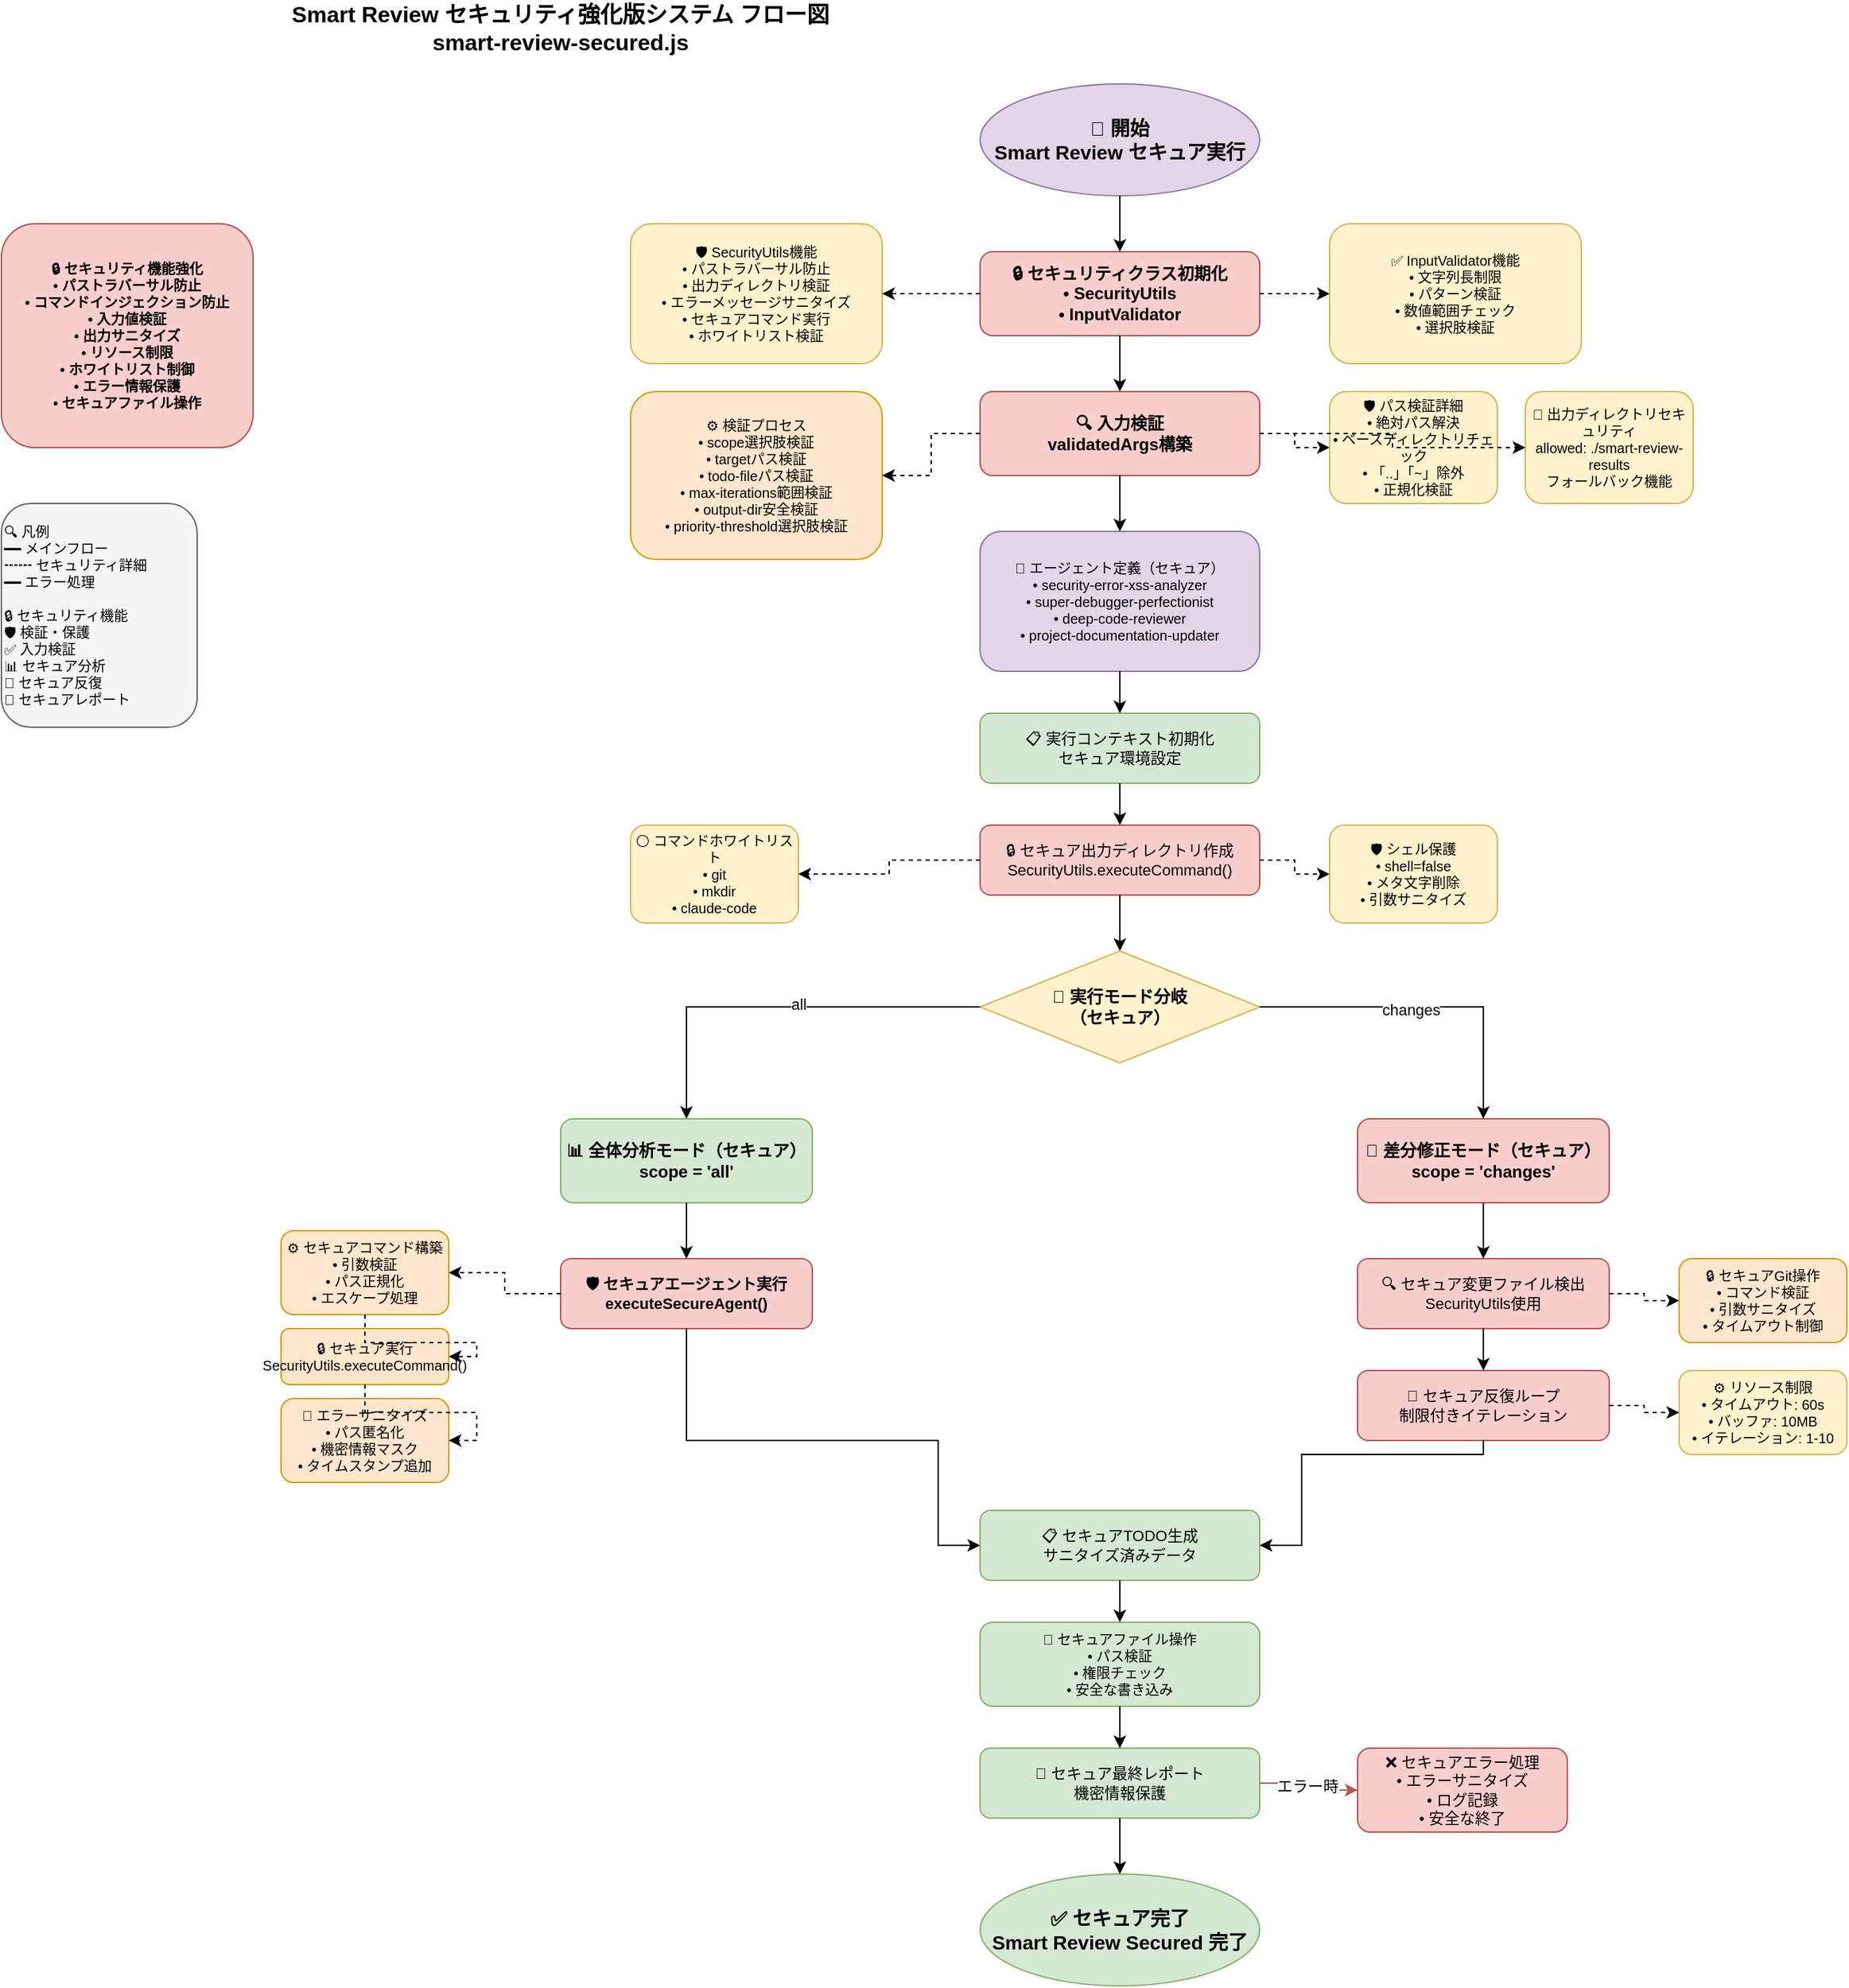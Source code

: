 <mxfile version="24.7.8" type="device">
  <diagram name="smart-review-secured-flow" id="smart-review-secured-flow">
    <mxGraphModel dx="1422" dy="754" grid="1" gridSize="10" guides="1" tooltips="1" connect="1" arrows="1" fold="1" page="1" pageScale="1" pageWidth="1654" pageHeight="2400" math="0" shadow="0">
      <root>
        <mxCell id="0" />
        <mxCell id="1" parent="0" />
        
        <!-- Title -->
        <mxCell id="title" value="Smart Review セキュリティ強化版システム フロー図&#xa;smart-review-secured.js" style="text;html=1;align=center;verticalAlign=middle;whiteSpace=wrap;fontSize=16;fontStyle=1;fontColor=#000000" vertex="1" parent="1">
          <mxGeometry x="200" y="40" width="500" height="40" as="geometry" />
        </mxCell>
        
        <!-- Start -->
        <mxCell id="start" value="🚀 開始&#xa;Smart Review セキュア実行" style="ellipse;whiteSpace=wrap;html=1;fillColor=#e1d5e7;strokeColor=#9673a6;fontSize=14;fontStyle=1;fontColor=#000000" vertex="1" parent="1">
          <mxGeometry x="750" y="100" width="200" height="80" as="geometry" />
        </mxCell>
        
        <!-- Security Classes -->
        <mxCell id="securityclasses" value="🔒 セキュリティクラス初期化&#xa;• SecurityUtils&#xa;• InputValidator" style="rounded=1;whiteSpace=wrap;html=1;fillColor=#f8cecc;strokeColor=#b85450;fontSize=12;fontStyle=1;fontColor=#000000" vertex="1" parent="1">
          <mxGeometry x="750" y="220" width="200" height="60" as="geometry" />
        </mxCell>
        
        <!-- Security Utils Details -->
        <mxCell id="securityutils" value="🛡️ SecurityUtils機能&#xa;• パストラバーサル防止&#xa;• 出力ディレクトリ検証&#xa;• エラーメッセージサニタイズ&#xa;• セキュアコマンド実行&#xa;• ホワイトリスト検証" style="rounded=1;whiteSpace=wrap;html=1;fillColor=#fff2cc;strokeColor=#d6b656;fontSize=10;fontColor=#000000" vertex="1" parent="1">
          <mxGeometry x="500" y="200" width="180" height="100" as="geometry" />
        </mxCell>
        
        <!-- Input Validator Details -->
        <mxCell id="inputvalidator" value="✅ InputValidator機能&#xa;• 文字列長制限&#xa;• パターン検証&#xa;• 数値範囲チェック&#xa;• 選択肢検証" style="rounded=1;whiteSpace=wrap;html=1;fillColor=#fff2cc;strokeColor=#d6b656;fontSize=10;fontColor=#000000" vertex="1" parent="1">
          <mxGeometry x="1000" y="200" width="180" height="100" as="geometry" />
        </mxCell>
        
        <!-- Input Validation -->
        <mxCell id="inputvalidation" value="🔍 入力検証&#xa;validatedArgs構築" style="rounded=1;whiteSpace=wrap;html=1;fillColor=#f8cecc;strokeColor=#b85450;fontSize=12;fontStyle=1;fontColor=#000000" vertex="1" parent="1">
          <mxGeometry x="750" y="320" width="200" height="60" as="geometry" />
        </mxCell>
        
        <!-- Validation Process -->
        <mxCell id="validationprocess" value="⚙️ 検証プロセス&#xa;• scope選択肢検証&#xa;• targetパス検証&#xa;• todo-fileパス検証&#xa;• max-iterations範囲検証&#xa;• output-dir安全検証&#xa;• priority-threshold選択肢検証" style="rounded=1;whiteSpace=wrap;html=1;fillColor=#ffe6cc;strokeColor=#d79b00;fontSize=10;fontColor=#000000" vertex="1" parent="1">
          <mxGeometry x="500" y="320" width="180" height="120" as="geometry" />
        </mxCell>
        
        <!-- Path Validation Details -->
        <mxCell id="pathvalidation" value="🛡️ パス検証詳細&#xa;• 絶対パス解決&#xa;• ベースディレクトリチェック&#xa;• 「..」「~」除外&#xa;• 正規化検証" style="rounded=1;whiteSpace=wrap;html=1;fillColor=#fff2cc;strokeColor=#d6b656;fontSize=10;fontColor=#000000" vertex="1" parent="1">
          <mxGeometry x="1000" y="320" width="120" height="80" as="geometry" />
        </mxCell>
        
        <!-- Output Directory Security -->
        <mxCell id="outputdirsec" value="📁 出力ディレクトリセキュリティ&#xa;allowed: ./smart-review-results&#xa;フォールバック機能" style="rounded=1;whiteSpace=wrap;html=1;fillColor=#fff2cc;strokeColor=#d6b656;fontSize=10;fontColor=#000000" vertex="1" parent="1">
          <mxGeometry x="1140" y="320" width="120" height="80" as="geometry" />
        </mxCell>
        
        <!-- Agent Definition Secure -->
        <mxCell id="agentdefsec" value="🤖 エージェント定義（セキュア）&#xa;• security-error-xss-analyzer&#xa;• super-debugger-perfectionist&#xa;• deep-code-reviewer&#xa;• project-documentation-updater" style="rounded=1;whiteSpace=wrap;html=1;fillColor=#e1d5e7;strokeColor=#9673a6;fontSize=10;fontColor=#000000" vertex="1" parent="1">
          <mxGeometry x="750" y="420" width="200" height="100" as="geometry" />
        </mxCell>
        
        <!-- Execution Context -->
        <mxCell id="execcontext" value="📋 実行コンテキスト初期化&#xa;セキュア環境設定" style="rounded=1;whiteSpace=wrap;html=1;fillColor=#d5e8d4;strokeColor=#82b366;fontSize=11;fontColor=#000000" vertex="1" parent="1">
          <mxGeometry x="750" y="550" width="200" height="50" as="geometry" />
        </mxCell>
        
        <!-- Secure Output Directory -->
        <mxCell id="secureoutputdir" value="🔒 セキュア出力ディレクトリ作成&#xa;SecurityUtils.executeCommand()" style="rounded=1;whiteSpace=wrap;html=1;fillColor=#f8cecc;strokeColor=#b85450;fontSize=11;fontColor=#000000" vertex="1" parent="1">
          <mxGeometry x="750" y="630" width="200" height="50" as="geometry" />
        </mxCell>
        
        <!-- Command Whitelist -->
        <mxCell id="commandwhitelist" value="⚪ コマンドホワイトリスト&#xa;• git&#xa;• mkdir&#xa;• claude-code" style="rounded=1;whiteSpace=wrap;html=1;fillColor=#fff2cc;strokeColor=#d6b656;fontSize=10;fontColor=#000000" vertex="1" parent="1">
          <mxGeometry x="500" y="630" width="120" height="70" as="geometry" />
        </mxCell>
        
        <!-- Shell Protection -->
        <mxCell id="shellprotection" value="🛡️ シェル保護&#xa;• shell=false&#xa;• メタ文字削除&#xa;• 引数サニタイズ" style="rounded=1;whiteSpace=wrap;html=1;fillColor=#fff2cc;strokeColor=#d6b656;fontSize=10;fontColor=#000000" vertex="1" parent="1">
          <mxGeometry x="1000" y="630" width="120" height="70" as="geometry" />
        </mxCell>
        
        <!-- Scope Branch -->
        <mxCell id="scopebranch" value="🔀 実行モード分岐&#xa;（セキュア）" style="rhombus;whiteSpace=wrap;html=1;fillColor=#fff2cc;strokeColor=#d6b656;fontSize=12;fontStyle=1;fontColor=#000000" vertex="1" parent="1">
          <mxGeometry x="750" y="720" width="200" height="80" as="geometry" />
        </mxCell>
        
        <!-- Secure All Mode -->
        <mxCell id="secureallmode" value="📊 全体分析モード（セキュア）&#xa;scope = 'all'" style="rounded=1;whiteSpace=wrap;html=1;fillColor=#d5e8d4;strokeColor=#82b366;fontSize=12;fontStyle=1;fontColor=#000000" vertex="1" parent="1">
          <mxGeometry x="450" y="840" width="180" height="60" as="geometry" />
        </mxCell>
        
        <!-- Secure Changes Mode -->
        <mxCell id="securechangesmode" value="🔄 差分修正モード（セキュア）&#xa;scope = 'changes'" style="rounded=1;whiteSpace=wrap;html=1;fillColor=#f8cecc;strokeColor=#b85450;fontSize=12;fontStyle=1;fontColor=#000000" vertex="1" parent="1">
          <mxGeometry x="1020" y="840" width="180" height="60" as="geometry" />
        </mxCell>
        
        <!-- Secure Agent Execution -->
        <mxCell id="secureagentexec" value="🛡️ セキュアエージェント実行&#xa;executeSecureAgent()" style="rounded=1;whiteSpace=wrap;html=1;fillColor=#f8cecc;strokeColor=#b85450;fontSize=11;fontStyle=1;fontColor=#000000" vertex="1" parent="1">
          <mxGeometry x="450" y="940" width="180" height="50" as="geometry" />
        </mxCell>
        
        <!-- Secure Command Build -->
        <mxCell id="securecommandbuild" value="⚙️ セキュアコマンド構築&#xa;• 引数検証&#xa;• パス正規化&#xa;• エスケープ処理" style="rounded=1;whiteSpace=wrap;html=1;fillColor=#ffe6cc;strokeColor=#d79b00;fontSize=10;fontColor=#000000" vertex="1" parent="1">
          <mxGeometry x="250" y="920" width="120" height="60" as="geometry" />
        </mxCell>
        
        <!-- Secure Execution -->
        <mxCell id="secureexecution" value="🔒 セキュア実行&#xa;SecurityUtils.executeCommand()" style="rounded=1;whiteSpace=wrap;html=1;fillColor=#ffe6cc;strokeColor=#d79b00;fontSize=10;fontColor=#000000" vertex="1" parent="1">
          <mxGeometry x="250" y="990" width="120" height="40" as="geometry" />
        </mxCell>
        
        <!-- Error Sanitization -->
        <mxCell id="errorsanitization" value="🧹 エラーサニタイズ&#xa;• パス匿名化&#xa;• 機密情報マスク&#xa;• タイムスタンプ追加" style="rounded=1;whiteSpace=wrap;html=1;fillColor=#ffe6cc;strokeColor=#d79b00;fontSize=10;fontColor=#000000" vertex="1" parent="1">
          <mxGeometry x="250" y="1040" width="120" height="60" as="geometry" />
        </mxCell>
        
        <!-- Secure File Detection -->
        <mxCell id="securefiledetect" value="🔍 セキュア変更ファイル検出&#xa;SecurityUtils使用" style="rounded=1;whiteSpace=wrap;html=1;fillColor=#f8cecc;strokeColor=#b85450;fontSize=11;fontColor=#000000" vertex="1" parent="1">
          <mxGeometry x="1020" y="940" width="180" height="50" as="geometry" />
        </mxCell>
        
        <!-- Secure Git Operations -->
        <mxCell id="securegitops" value="🔒 セキュアGit操作&#xa;• コマンド検証&#xa;• 引数サニタイズ&#xa;• タイムアウト制御" style="rounded=1;whiteSpace=wrap;html=1;fillColor=#ffe6cc;strokeColor=#d79b00;fontSize=10;fontColor=#000000" vertex="1" parent="1">
          <mxGeometry x="1250" y="940" width="120" height="60" as="geometry" />
        </mxCell>
        
        <!-- Secure Iteration Loop -->
        <mxCell id="secureiterloop" value="🔄 セキュア反復ループ&#xa;制限付きイテレーション" style="rounded=1;whiteSpace=wrap;html=1;fillColor=#f8cecc;strokeColor=#b85450;fontSize=11;fontColor=#000000" vertex="1" parent="1">
          <mxGeometry x="1020" y="1020" width="180" height="50" as="geometry" />
        </mxCell>
        
        <!-- Resource Limits -->
        <mxCell id="resourcelimits" value="⚙️ リソース制限&#xa;• タイムアウト: 60s&#xa;• バッファ: 10MB&#xa;• イテレーション: 1-10" style="rounded=1;whiteSpace=wrap;html=1;fillColor=#fff2cc;strokeColor=#d6b656;fontSize=10;fontColor=#000000" vertex="1" parent="1">
          <mxGeometry x="1250" y="1020" width="120" height="60" as="geometry" />
        </mxCell>
        
        <!-- Secure TODO Generation -->
        <mxCell id="securetodogen" value="📋 セキュアTODO生成&#xa;サニタイズ済みデータ" style="rounded=1;whiteSpace=wrap;html=1;fillColor=#d5e8d4;strokeColor=#82b366;fontSize=11;fontColor=#000000" vertex="1" parent="1">
          <mxGeometry x="750" y="1120" width="200" height="50" as="geometry" />
        </mxCell>
        
        <!-- Secure File Operations -->
        <mxCell id="securefileops" value="💾 セキュアファイル操作&#xa;• パス検証&#xa;• 権限チェック&#xa;• 安全な書き込み" style="rounded=1;whiteSpace=wrap;html=1;fillColor=#d5e8d4;strokeColor=#82b366;fontSize=10;fontColor=#000000" vertex="1" parent="1">
          <mxGeometry x="750" y="1200" width="200" height="60" as="geometry" />
        </mxCell>
        
        <!-- Secure Final Report -->
        <mxCell id="securefinalreport" value="📄 セキュア最終レポート&#xa;機密情報保護" style="rounded=1;whiteSpace=wrap;html=1;fillColor=#d5e8d4;strokeColor=#82b366;fontSize=11;fontColor=#000000" vertex="1" parent="1">
          <mxGeometry x="750" y="1290" width="200" height="50" as="geometry" />
        </mxCell>
        
        <!-- Success End -->
        <mxCell id="success" value="✅ セキュア完了&#xa;Smart Review Secured 完了" style="ellipse;whiteSpace=wrap;html=1;fillColor=#d5e8d4;strokeColor=#82b366;fontSize=14;fontStyle=1;fontColor=#000000" vertex="1" parent="1">
          <mxGeometry x="750" y="1380" width="200" height="80" as="geometry" />
        </mxCell>
        
        <!-- Error Handling -->
        <mxCell id="errorhandling" value="❌ セキュアエラー処理&#xa;• エラーサニタイズ&#xa;• ログ記録&#xa;• 安全な終了" style="rounded=1;whiteSpace=wrap;html=1;fillColor=#f8cecc;strokeColor=#b85450;fontSize=11;fontColor=#000000" vertex="1" parent="1">
          <mxGeometry x="1020" y="1290" width="150" height="60" as="geometry" />
        </mxCell>
        
        <!-- Security Features Box -->
        <mxCell id="securityfeatures" value="🔒 セキュリティ機能強化&#xa;• パストラバーサル防止&#xa;• コマンドインジェクション防止&#xa;• 入力値検証&#xa;• 出力サニタイズ&#xa;• リソース制限&#xa;• ホワイトリスト制御&#xa;• エラー情報保護&#xa;• セキュアファイル操作" style="rounded=1;whiteSpace=wrap;html=1;fillColor=#f8cecc;strokeColor=#b85450;fontSize=10;fontStyle=1;fontColor=#000000" vertex="1" parent="1">
          <mxGeometry x="50" y="200" width="180" height="160" as="geometry" />
        </mxCell>
        
        <!-- Main Flow Arrows -->
        <mxCell id="arrow1" style="edgeStyle=orthogonalEdgeStyle;rounded=0;orthogonalLoop=1;jettySize=auto;html=1;entryX=0.5;entryY=0;entryDx=0;entryDy=0;" edge="1" parent="1" source="start" target="securityclasses">
          <mxGeometry relative="1" as="geometry" />
        </mxCell>
        
        <mxCell id="arrow2" style="edgeStyle=orthogonalEdgeStyle;rounded=0;orthogonalLoop=1;jettySize=auto;html=1;entryX=0.5;entryY=0;entryDx=0;entryDy=0;" edge="1" parent="1" source="securityclasses" target="inputvalidation">
          <mxGeometry relative="1" as="geometry" />
        </mxCell>
        
        <mxCell id="arrow3" style="edgeStyle=orthogonalEdgeStyle;rounded=0;orthogonalLoop=1;jettySize=auto;html=1;entryX=0.5;entryY=0;entryDx=0;entryDy=0;" edge="1" parent="1" source="inputvalidation" target="agentdefsec">
          <mxGeometry relative="1" as="geometry" />
        </mxCell>
        
        <mxCell id="arrow4" style="edgeStyle=orthogonalEdgeStyle;rounded=0;orthogonalLoop=1;jettySize=auto;html=1;entryX=0.5;entryY=0;entryDx=0;entryDy=0;" edge="1" parent="1" source="agentdefsec" target="execcontext">
          <mxGeometry relative="1" as="geometry" />
        </mxCell>
        
        <mxCell id="arrow5" style="edgeStyle=orthogonalEdgeStyle;rounded=0;orthogonalLoop=1;jettySize=auto;html=1;entryX=0.5;entryY=0;entryDx=0;entryDy=0;" edge="1" parent="1" source="execcontext" target="secureoutputdir">
          <mxGeometry relative="1" as="geometry" />
        </mxCell>
        
        <mxCell id="arrow6" style="edgeStyle=orthogonalEdgeStyle;rounded=0;orthogonalLoop=1;jettySize=auto;html=1;entryX=0.5;entryY=0;entryDx=0;entryDy=0;" edge="1" parent="1" source="secureoutputdir" target="scopebranch">
          <mxGeometry relative="1" as="geometry" />
        </mxCell>
        
        <mxCell id="arrow7" style="edgeStyle=orthogonalEdgeStyle;rounded=0;orthogonalLoop=1;jettySize=auto;html=1;entryX=0.5;entryY=0;entryDx=0;entryDy=0;" edge="1" parent="1" source="scopebranch" target="secureallmode">
          <mxGeometry relative="1" as="geometry" />
        </mxCell>
        <mxCell id="arrow7label" value="all" style="edgeLabel;html=1;align=center;verticalAlign=middle;resizable=0;points=[];fontColor=#000000" vertex="1" connectable="0" parent="arrow7">
          <mxGeometry x="-0.1" y="-2" relative="1" as="geometry">
            <mxPoint as="offset" />
          </mxGeometry>
        </mxCell>
        
        <mxCell id="arrow8" style="edgeStyle=orthogonalEdgeStyle;rounded=0;orthogonalLoop=1;jettySize=auto;html=1;entryX=0.5;entryY=0;entryDx=0;entryDy=0;" edge="1" parent="1" source="scopebranch" target="securechangesmode">
          <mxGeometry relative="1" as="geometry" />
        </mxCell>
        <mxCell id="arrow8label" value="changes" style="edgeLabel;html=1;align=center;verticalAlign=middle;resizable=0;points=[];fontColor=#000000" vertex="1" connectable="0" parent="arrow8">
          <mxGeometry x="-0.1" y="-2" relative="1" as="geometry">
            <mxPoint as="offset" />
          </mxGeometry>
        </mxCell>
        
        <mxCell id="arrow9" style="edgeStyle=orthogonalEdgeStyle;rounded=0;orthogonalLoop=1;jettySize=auto;html=1;entryX=0.5;entryY=0;entryDx=0;entryDy=0;" edge="1" parent="1" source="secureallmode" target="secureagentexec">
          <mxGeometry relative="1" as="geometry" />
        </mxCell>
        
        <mxCell id="arrow10" style="edgeStyle=orthogonalEdgeStyle;rounded=0;orthogonalLoop=1;jettySize=auto;html=1;entryX=0.5;entryY=0;entryDx=0;entryDy=0;" edge="1" parent="1" source="securechangesmode" target="securefiledetect">
          <mxGeometry relative="1" as="geometry" />
        </mxCell>
        
        <mxCell id="arrow11" style="edgeStyle=orthogonalEdgeStyle;rounded=0;orthogonalLoop=1;jettySize=auto;html=1;entryX=0.5;entryY=0;entryDx=0;entryDy=0;" edge="1" parent="1" source="securefiledetect" target="secureiterloop">
          <mxGeometry relative="1" as="geometry" />
        </mxCell>
        
        <!-- Convergence to TODO Generation -->
        <mxCell id="arrow12" style="edgeStyle=orthogonalEdgeStyle;rounded=0;orthogonalLoop=1;jettySize=auto;html=1;entryX=0;entryY=0.5;entryDx=0;entryDy=0;" edge="1" parent="1" source="secureagentexec" target="securetodogen">
          <mxGeometry relative="1" as="geometry">
            <Array as="points">
              <mxPoint x="540" y="1070" />
              <mxPoint x="720" y="1070" />
              <mxPoint x="720" y="1145" />
            </Array>
          </mxGeometry>
        </mxCell>
        
        <mxCell id="arrow13" style="edgeStyle=orthogonalEdgeStyle;rounded=0;orthogonalLoop=1;jettySize=auto;html=1;entryX=1;entryY=0.5;entryDx=0;entryDy=0;" edge="1" parent="1" source="secureiterloop" target="securetodogen">
          <mxGeometry relative="1" as="geometry">
            <Array as="points">
              <mxPoint x="1110" y="1080" />
              <mxPoint x="980" y="1080" />
              <mxPoint x="980" y="1145" />
            </Array>
          </mxGeometry>
        </mxCell>
        
        <mxCell id="arrow14" style="edgeStyle=orthogonalEdgeStyle;rounded=0;orthogonalLoop=1;jettySize=auto;html=1;entryX=0.5;entryY=0;entryDx=0;entryDy=0;" edge="1" parent="1" source="securetodogen" target="securefileops">
          <mxGeometry relative="1" as="geometry" />
        </mxCell>
        
        <mxCell id="arrow15" style="edgeStyle=orthogonalEdgeStyle;rounded=0;orthogonalLoop=1;jettySize=auto;html=1;entryX=0.5;entryY=0;entryDx=0;entryDy=0;" edge="1" parent="1" source="securefileops" target="securefinalreport">
          <mxGeometry relative="1" as="geometry" />
        </mxCell>
        
        <mxCell id="arrow16" style="edgeStyle=orthogonalEdgeStyle;rounded=0;orthogonalLoop=1;jettySize=auto;html=1;entryX=0.5;entryY=0;entryDx=0;entryDy=0;" edge="1" parent="1" source="securefinalreport" target="success">
          <mxGeometry relative="1" as="geometry" />
        </mxCell>
        
        <!-- Error Flow -->
        <mxCell id="arrowerror" style="edgeStyle=orthogonalEdgeStyle;rounded=0;orthogonalLoop=1;jettySize=auto;html=1;entryX=0;entryY=0.5;entryDx=0;entryDy=0;strokeColor=#b85450;" edge="1" parent="1" source="securefinalreport" target="errorhandling">
          <mxGeometry relative="1" as="geometry" />
        </mxCell>
        <mxCell id="arrowerrorlabel" value="エラー時" style="edgeLabel;html=1;align=center;verticalAlign=middle;resizable=0;points=[];fontColor=#000000" vertex="1" connectable="0" parent="arrowerror">
          <mxGeometry x="-0.1" y="-2" relative="1" as="geometry">
            <mxPoint as="offset" />
          </mxGeometry>
        </mxCell>
        
        <!-- Detail Arrows -->
        <mxCell id="arrowdetail1" style="edgeStyle=orthogonalEdgeStyle;rounded=0;orthogonalLoop=1;jettySize=auto;html=1;entryX=1;entryY=0.5;entryDx=0;entryDy=0;dashed=1;" edge="1" parent="1" source="securityclasses" target="securityutils">
          <mxGeometry relative="1" as="geometry" />
        </mxCell>
        
        <mxCell id="arrowdetail2" style="edgeStyle=orthogonalEdgeStyle;rounded=0;orthogonalLoop=1;jettySize=auto;html=1;entryX=0;entryY=0.5;entryDx=0;entryDy=0;dashed=1;" edge="1" parent="1" source="securityclasses" target="inputvalidator">
          <mxGeometry relative="1" as="geometry" />
        </mxCell>
        
        <mxCell id="arrowdetail3" style="edgeStyle=orthogonalEdgeStyle;rounded=0;orthogonalLoop=1;jettySize=auto;html=1;entryX=1;entryY=0.5;entryDx=0;entryDy=0;dashed=1;" edge="1" parent="1" source="inputvalidation" target="validationprocess">
          <mxGeometry relative="1" as="geometry" />
        </mxCell>
        
        <mxCell id="arrowdetail4" style="edgeStyle=orthogonalEdgeStyle;rounded=0;orthogonalLoop=1;jettySize=auto;html=1;entryX=0;entryY=0.5;entryDx=0;entryDy=0;dashed=1;" edge="1" parent="1" source="inputvalidation" target="pathvalidation">
          <mxGeometry relative="1" as="geometry" />
        </mxCell>
        
        <mxCell id="arrowdetail5" style="edgeStyle=orthogonalEdgeStyle;rounded=0;orthogonalLoop=1;jettySize=auto;html=1;entryX=0;entryY=0.5;entryDx=0;entryDy=0;dashed=1;" edge="1" parent="1" source="inputvalidation" target="outputdirsec">
          <mxGeometry relative="1" as="geometry" />
        </mxCell>
        
        <mxCell id="arrowdetail6" style="edgeStyle=orthogonalEdgeStyle;rounded=0;orthogonalLoop=1;jettySize=auto;html=1;entryX=1;entryY=0.5;entryDx=0;entryDy=0;dashed=1;" edge="1" parent="1" source="secureoutputdir" target="commandwhitelist">
          <mxGeometry relative="1" as="geometry" />
        </mxCell>
        
        <mxCell id="arrowdetail7" style="edgeStyle=orthogonalEdgeStyle;rounded=0;orthogonalLoop=1;jettySize=auto;html=1;entryX=0;entryY=0.5;entryDx=0;entryDy=0;dashed=1;" edge="1" parent="1" source="secureoutputdir" target="shellprotection">
          <mxGeometry relative="1" as="geometry" />
        </mxCell>
        
        <mxCell id="arrowdetail8" style="edgeStyle=orthogonalEdgeStyle;rounded=0;orthogonalLoop=1;jettySize=auto;html=1;entryX=1;entryY=0.5;entryDx=0;entryDy=0;dashed=1;" edge="1" parent="1" source="secureagentexec" target="securecommandbuild">
          <mxGeometry relative="1" as="geometry" />
        </mxCell>
        
        <mxCell id="arrowdetail9" style="edgeStyle=orthogonalEdgeStyle;rounded=0;orthogonalLoop=1;jettySize=auto;html=1;entryX=1;entryY=0.5;entryDx=0;entryDy=0;dashed=1;" edge="1" parent="1" source="securecommandbuild" target="secureexecution">
          <mxGeometry relative="1" as="geometry" />
        </mxCell>
        
        <mxCell id="arrowdetail10" style="edgeStyle=orthogonalEdgeStyle;rounded=0;orthogonalLoop=1;jettySize=auto;html=1;entryX=1;entryY=0.5;entryDx=0;entryDy=0;dashed=1;" edge="1" parent="1" source="secureexecution" target="errorsanitization">
          <mxGeometry relative="1" as="geometry" />
        </mxCell>
        
        <mxCell id="arrowdetail11" style="edgeStyle=orthogonalEdgeStyle;rounded=0;orthogonalLoop=1;jettySize=auto;html=1;entryX=0;entryY=0.5;entryDx=0;entryDy=0;dashed=1;" edge="1" parent="1" source="securefiledetect" target="securegitops">
          <mxGeometry relative="1" as="geometry" />
        </mxCell>
        
        <mxCell id="arrowdetail12" style="edgeStyle=orthogonalEdgeStyle;rounded=0;orthogonalLoop=1;jettySize=auto;html=1;entryX=0;entryY=0.5;entryDx=0;entryDy=0;dashed=1;" edge="1" parent="1" source="secureiterloop" target="resourcelimits">
          <mxGeometry relative="1" as="geometry" />
        </mxCell>
        
        <!-- Legend -->
        <mxCell id="legend" value="🔍 凡例&#xa;━━ メインフロー&#xa;┅┅ セキュリティ詳細&#xa;━━ エラー処理&#xa;&#xa;🔒 セキュリティ機能&#xa;🛡️ 検証・保護&#xa;✅ 入力検証&#xa;📊 セキュア分析&#xa;🔄 セキュア反復&#xa;📄 セキュアレポート" style="rounded=1;whiteSpace=wrap;html=1;fillColor=#f5f5f5;strokeColor=#666666;fontSize=10;align=left;fontColor=#000000" vertex="1" parent="1">
          <mxGeometry x="50" y="400" width="140" height="160" as="geometry" />
        </mxCell>
        
      </root>
    </mxGraphModel>
  </diagram>
</mxfile>
